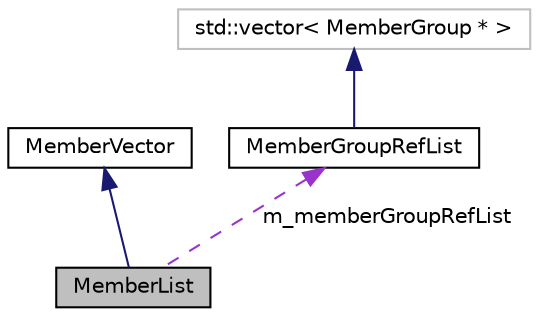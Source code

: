 digraph "MemberList"
{
 // INTERACTIVE_SVG=YES
 // LATEX_PDF_SIZE
  edge [fontname="Helvetica",fontsize="10",labelfontname="Helvetica",labelfontsize="10"];
  node [fontname="Helvetica",fontsize="10",shape=record];
  Node1 [label="MemberList",height=0.2,width=0.4,color="black", fillcolor="grey75", style="filled", fontcolor="black",tooltip="A list of MemberDef objects as shown in documentation sections."];
  Node2 -> Node1 [dir="back",color="midnightblue",fontsize="10",style="solid",fontname="Helvetica"];
  Node2 [label="MemberVector",height=0.2,width=0.4,color="black", fillcolor="white", style="filled",URL="$d1/d7d/class_member_vector.html",tooltip="A vector of MemberDef object"];
  Node3 -> Node1 [dir="back",color="darkorchid3",fontsize="10",style="dashed",label=" m_memberGroupRefList" ,fontname="Helvetica"];
  Node3 [label="MemberGroupRefList",height=0.2,width=0.4,color="black", fillcolor="white", style="filled",URL="$d4/d15/class_member_group_ref_list.html",tooltip=" "];
  Node4 -> Node3 [dir="back",color="midnightblue",fontsize="10",style="solid",fontname="Helvetica"];
  Node4 [label="std::vector\< MemberGroup * \>",height=0.2,width=0.4,color="grey75", fillcolor="white", style="filled",tooltip=" "];
}

